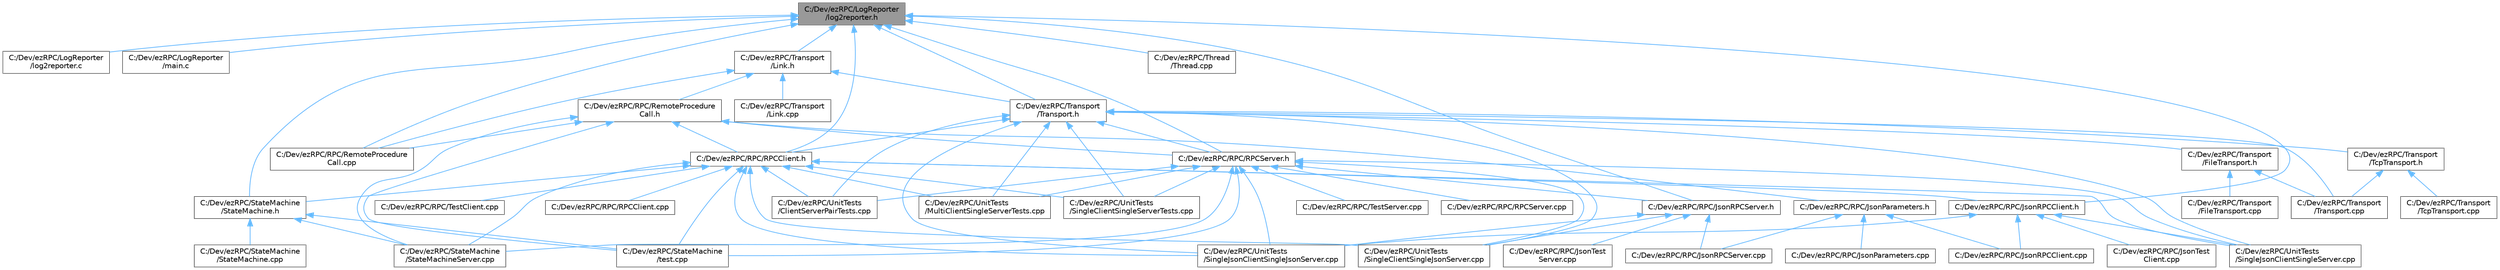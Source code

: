 digraph "C:/Dev/ezRPC/LogReporter/log2reporter.h"
{
 // LATEX_PDF_SIZE
  bgcolor="transparent";
  edge [fontname=Helvetica,fontsize=10,labelfontname=Helvetica,labelfontsize=10];
  node [fontname=Helvetica,fontsize=10,shape=box,height=0.2,width=0.4];
  Node1 [id="Node000001",label="C:/Dev/ezRPC/LogReporter\l/log2reporter.h",height=0.2,width=0.4,color="gray40", fillcolor="grey60", style="filled", fontcolor="black",tooltip=" "];
  Node1 -> Node2 [id="edge1_Node000001_Node000002",dir="back",color="steelblue1",style="solid",tooltip=" "];
  Node2 [id="Node000002",label="C:/Dev/ezRPC/LogReporter\l/log2reporter.c",height=0.2,width=0.4,color="grey40", fillcolor="white", style="filled",URL="$log2reporter_8c.html",tooltip="shared library used to communicate with log-reporter (LogReporter.jar)"];
  Node1 -> Node3 [id="edge2_Node000001_Node000003",dir="back",color="steelblue1",style="solid",tooltip=" "];
  Node3 [id="Node000003",label="C:/Dev/ezRPC/LogReporter\l/main.c",height=0.2,width=0.4,color="grey40", fillcolor="white", style="filled",URL="$main_8c.html",tooltip=" "];
  Node1 -> Node4 [id="edge3_Node000001_Node000004",dir="back",color="steelblue1",style="solid",tooltip=" "];
  Node4 [id="Node000004",label="C:/Dev/ezRPC/RPC/JsonRPCClient.h",height=0.2,width=0.4,color="grey40", fillcolor="white", style="filled",URL="$_json_r_p_c_client_8h.html",tooltip=" "];
  Node4 -> Node5 [id="edge4_Node000004_Node000005",dir="back",color="steelblue1",style="solid",tooltip=" "];
  Node5 [id="Node000005",label="C:/Dev/ezRPC/RPC/JsonRPCClient.cpp",height=0.2,width=0.4,color="grey40", fillcolor="white", style="filled",URL="$_json_r_p_c_client_8cpp.html",tooltip=" "];
  Node4 -> Node6 [id="edge5_Node000004_Node000006",dir="back",color="steelblue1",style="solid",tooltip=" "];
  Node6 [id="Node000006",label="C:/Dev/ezRPC/RPC/JsonTest\lClient.cpp",height=0.2,width=0.4,color="grey40", fillcolor="white", style="filled",URL="$_json_test_client_8cpp.html",tooltip=" "];
  Node4 -> Node7 [id="edge6_Node000004_Node000007",dir="back",color="steelblue1",style="solid",tooltip=" "];
  Node7 [id="Node000007",label="C:/Dev/ezRPC/UnitTests\l/SingleJsonClientSingleJsonServer.cpp",height=0.2,width=0.4,color="grey40", fillcolor="white", style="filled",URL="$_single_json_client_single_json_server_8cpp.html",tooltip=" "];
  Node4 -> Node8 [id="edge7_Node000004_Node000008",dir="back",color="steelblue1",style="solid",tooltip=" "];
  Node8 [id="Node000008",label="C:/Dev/ezRPC/UnitTests\l/SingleJsonClientSingleServer.cpp",height=0.2,width=0.4,color="grey40", fillcolor="white", style="filled",URL="$_single_json_client_single_server_8cpp.html",tooltip=" "];
  Node1 -> Node9 [id="edge8_Node000001_Node000009",dir="back",color="steelblue1",style="solid",tooltip=" "];
  Node9 [id="Node000009",label="C:/Dev/ezRPC/RPC/JsonRPCServer.h",height=0.2,width=0.4,color="grey40", fillcolor="white", style="filled",URL="$_json_r_p_c_server_8h.html",tooltip=" "];
  Node9 -> Node10 [id="edge9_Node000009_Node000010",dir="back",color="steelblue1",style="solid",tooltip=" "];
  Node10 [id="Node000010",label="C:/Dev/ezRPC/RPC/JsonRPCServer.cpp",height=0.2,width=0.4,color="grey40", fillcolor="white", style="filled",URL="$_json_r_p_c_server_8cpp.html",tooltip=" "];
  Node9 -> Node11 [id="edge10_Node000009_Node000011",dir="back",color="steelblue1",style="solid",tooltip=" "];
  Node11 [id="Node000011",label="C:/Dev/ezRPC/RPC/JsonTest\lServer.cpp",height=0.2,width=0.4,color="grey40", fillcolor="white", style="filled",URL="$_json_test_server_8cpp.html",tooltip=" "];
  Node9 -> Node12 [id="edge11_Node000009_Node000012",dir="back",color="steelblue1",style="solid",tooltip=" "];
  Node12 [id="Node000012",label="C:/Dev/ezRPC/UnitTests\l/SingleClientSingleJsonServer.cpp",height=0.2,width=0.4,color="grey40", fillcolor="white", style="filled",URL="$_single_client_single_json_server_8cpp.html",tooltip=" "];
  Node9 -> Node7 [id="edge12_Node000009_Node000007",dir="back",color="steelblue1",style="solid",tooltip=" "];
  Node1 -> Node13 [id="edge13_Node000001_Node000013",dir="back",color="steelblue1",style="solid",tooltip=" "];
  Node13 [id="Node000013",label="C:/Dev/ezRPC/RPC/RPCClient.h",height=0.2,width=0.4,color="grey40", fillcolor="white", style="filled",URL="$_r_p_c_client_8h.html",tooltip=" "];
  Node13 -> Node4 [id="edge14_Node000013_Node000004",dir="back",color="steelblue1",style="solid",tooltip=" "];
  Node13 -> Node14 [id="edge15_Node000013_Node000014",dir="back",color="steelblue1",style="solid",tooltip=" "];
  Node14 [id="Node000014",label="C:/Dev/ezRPC/RPC/RPCClient.cpp",height=0.2,width=0.4,color="grey40", fillcolor="white", style="filled",URL="$_r_p_c_client_8cpp.html",tooltip=" "];
  Node13 -> Node15 [id="edge16_Node000013_Node000015",dir="back",color="steelblue1",style="solid",tooltip=" "];
  Node15 [id="Node000015",label="C:/Dev/ezRPC/RPC/TestClient.cpp",height=0.2,width=0.4,color="grey40", fillcolor="white", style="filled",URL="$_test_client_8cpp.html",tooltip=" "];
  Node13 -> Node16 [id="edge17_Node000013_Node000016",dir="back",color="steelblue1",style="solid",tooltip=" "];
  Node16 [id="Node000016",label="C:/Dev/ezRPC/StateMachine\l/StateMachine.h",height=0.2,width=0.4,color="grey40", fillcolor="white", style="filled",URL="$_state_machine_8h.html",tooltip=" "];
  Node16 -> Node17 [id="edge18_Node000016_Node000017",dir="back",color="steelblue1",style="solid",tooltip=" "];
  Node17 [id="Node000017",label="C:/Dev/ezRPC/StateMachine\l/StateMachine.cpp",height=0.2,width=0.4,color="grey40", fillcolor="white", style="filled",URL="$_state_machine_8cpp.html",tooltip=" "];
  Node16 -> Node18 [id="edge19_Node000016_Node000018",dir="back",color="steelblue1",style="solid",tooltip=" "];
  Node18 [id="Node000018",label="C:/Dev/ezRPC/StateMachine\l/StateMachineServer.cpp",height=0.2,width=0.4,color="grey40", fillcolor="white", style="filled",URL="$_state_machine_server_8cpp.html",tooltip=" "];
  Node16 -> Node19 [id="edge20_Node000016_Node000019",dir="back",color="steelblue1",style="solid",tooltip=" "];
  Node19 [id="Node000019",label="C:/Dev/ezRPC/StateMachine\l/test.cpp",height=0.2,width=0.4,color="grey40", fillcolor="white", style="filled",URL="$test_8cpp.html",tooltip=" "];
  Node13 -> Node18 [id="edge21_Node000013_Node000018",dir="back",color="steelblue1",style="solid",tooltip=" "];
  Node13 -> Node19 [id="edge22_Node000013_Node000019",dir="back",color="steelblue1",style="solid",tooltip=" "];
  Node13 -> Node20 [id="edge23_Node000013_Node000020",dir="back",color="steelblue1",style="solid",tooltip=" "];
  Node20 [id="Node000020",label="C:/Dev/ezRPC/UnitTests\l/ClientServerPairTests.cpp",height=0.2,width=0.4,color="grey40", fillcolor="white", style="filled",URL="$_client_server_pair_tests_8cpp.html",tooltip=" "];
  Node13 -> Node21 [id="edge24_Node000013_Node000021",dir="back",color="steelblue1",style="solid",tooltip=" "];
  Node21 [id="Node000021",label="C:/Dev/ezRPC/UnitTests\l/MultiClientSingleServerTests.cpp",height=0.2,width=0.4,color="grey40", fillcolor="white", style="filled",URL="$_multi_client_single_server_tests_8cpp.html",tooltip=" "];
  Node13 -> Node12 [id="edge25_Node000013_Node000012",dir="back",color="steelblue1",style="solid",tooltip=" "];
  Node13 -> Node22 [id="edge26_Node000013_Node000022",dir="back",color="steelblue1",style="solid",tooltip=" "];
  Node22 [id="Node000022",label="C:/Dev/ezRPC/UnitTests\l/SingleClientSingleServerTests.cpp",height=0.2,width=0.4,color="grey40", fillcolor="white", style="filled",URL="$_single_client_single_server_tests_8cpp.html",tooltip=" "];
  Node13 -> Node7 [id="edge27_Node000013_Node000007",dir="back",color="steelblue1",style="solid",tooltip=" "];
  Node13 -> Node8 [id="edge28_Node000013_Node000008",dir="back",color="steelblue1",style="solid",tooltip=" "];
  Node1 -> Node23 [id="edge29_Node000001_Node000023",dir="back",color="steelblue1",style="solid",tooltip=" "];
  Node23 [id="Node000023",label="C:/Dev/ezRPC/RPC/RPCServer.h",height=0.2,width=0.4,color="grey40", fillcolor="white", style="filled",URL="$_r_p_c_server_8h.html",tooltip=" "];
  Node23 -> Node9 [id="edge30_Node000023_Node000009",dir="back",color="steelblue1",style="solid",tooltip=" "];
  Node23 -> Node24 [id="edge31_Node000023_Node000024",dir="back",color="steelblue1",style="solid",tooltip=" "];
  Node24 [id="Node000024",label="C:/Dev/ezRPC/RPC/RPCServer.cpp",height=0.2,width=0.4,color="grey40", fillcolor="white", style="filled",URL="$_r_p_c_server_8cpp.html",tooltip=" "];
  Node23 -> Node25 [id="edge32_Node000023_Node000025",dir="back",color="steelblue1",style="solid",tooltip=" "];
  Node25 [id="Node000025",label="C:/Dev/ezRPC/RPC/TestServer.cpp",height=0.2,width=0.4,color="grey40", fillcolor="white", style="filled",URL="$_test_server_8cpp.html",tooltip=" "];
  Node23 -> Node18 [id="edge33_Node000023_Node000018",dir="back",color="steelblue1",style="solid",tooltip=" "];
  Node23 -> Node19 [id="edge34_Node000023_Node000019",dir="back",color="steelblue1",style="solid",tooltip=" "];
  Node23 -> Node20 [id="edge35_Node000023_Node000020",dir="back",color="steelblue1",style="solid",tooltip=" "];
  Node23 -> Node21 [id="edge36_Node000023_Node000021",dir="back",color="steelblue1",style="solid",tooltip=" "];
  Node23 -> Node12 [id="edge37_Node000023_Node000012",dir="back",color="steelblue1",style="solid",tooltip=" "];
  Node23 -> Node22 [id="edge38_Node000023_Node000022",dir="back",color="steelblue1",style="solid",tooltip=" "];
  Node23 -> Node7 [id="edge39_Node000023_Node000007",dir="back",color="steelblue1",style="solid",tooltip=" "];
  Node23 -> Node8 [id="edge40_Node000023_Node000008",dir="back",color="steelblue1",style="solid",tooltip=" "];
  Node1 -> Node26 [id="edge41_Node000001_Node000026",dir="back",color="steelblue1",style="solid",tooltip=" "];
  Node26 [id="Node000026",label="C:/Dev/ezRPC/RPC/RemoteProcedure\lCall.cpp",height=0.2,width=0.4,color="grey40", fillcolor="white", style="filled",URL="$_remote_procedure_call_8cpp.html",tooltip=" "];
  Node1 -> Node16 [id="edge42_Node000001_Node000016",dir="back",color="steelblue1",style="solid",tooltip=" "];
  Node1 -> Node27 [id="edge43_Node000001_Node000027",dir="back",color="steelblue1",style="solid",tooltip=" "];
  Node27 [id="Node000027",label="C:/Dev/ezRPC/Thread\l/Thread.cpp",height=0.2,width=0.4,color="grey40", fillcolor="white", style="filled",URL="$_thread_8cpp.html",tooltip=" "];
  Node1 -> Node28 [id="edge44_Node000001_Node000028",dir="back",color="steelblue1",style="solid",tooltip=" "];
  Node28 [id="Node000028",label="C:/Dev/ezRPC/Transport\l/Link.h",height=0.2,width=0.4,color="grey40", fillcolor="white", style="filled",URL="$_link_8h.html",tooltip=" "];
  Node28 -> Node26 [id="edge45_Node000028_Node000026",dir="back",color="steelblue1",style="solid",tooltip=" "];
  Node28 -> Node29 [id="edge46_Node000028_Node000029",dir="back",color="steelblue1",style="solid",tooltip=" "];
  Node29 [id="Node000029",label="C:/Dev/ezRPC/RPC/RemoteProcedure\lCall.h",height=0.2,width=0.4,color="grey40", fillcolor="white", style="filled",URL="$_remote_procedure_call_8h.html",tooltip=" "];
  Node29 -> Node30 [id="edge47_Node000029_Node000030",dir="back",color="steelblue1",style="solid",tooltip=" "];
  Node30 [id="Node000030",label="C:/Dev/ezRPC/RPC/JsonParameters.h",height=0.2,width=0.4,color="grey40", fillcolor="white", style="filled",URL="$_json_parameters_8h.html",tooltip=" "];
  Node30 -> Node31 [id="edge48_Node000030_Node000031",dir="back",color="steelblue1",style="solid",tooltip=" "];
  Node31 [id="Node000031",label="C:/Dev/ezRPC/RPC/JsonParameters.cpp",height=0.2,width=0.4,color="grey40", fillcolor="white", style="filled",URL="$_json_parameters_8cpp.html",tooltip=" "];
  Node30 -> Node5 [id="edge49_Node000030_Node000005",dir="back",color="steelblue1",style="solid",tooltip=" "];
  Node30 -> Node10 [id="edge50_Node000030_Node000010",dir="back",color="steelblue1",style="solid",tooltip=" "];
  Node29 -> Node13 [id="edge51_Node000029_Node000013",dir="back",color="steelblue1",style="solid",tooltip=" "];
  Node29 -> Node23 [id="edge52_Node000029_Node000023",dir="back",color="steelblue1",style="solid",tooltip=" "];
  Node29 -> Node26 [id="edge53_Node000029_Node000026",dir="back",color="steelblue1",style="solid",tooltip=" "];
  Node29 -> Node18 [id="edge54_Node000029_Node000018",dir="back",color="steelblue1",style="solid",tooltip=" "];
  Node29 -> Node19 [id="edge55_Node000029_Node000019",dir="back",color="steelblue1",style="solid",tooltip=" "];
  Node28 -> Node32 [id="edge56_Node000028_Node000032",dir="back",color="steelblue1",style="solid",tooltip=" "];
  Node32 [id="Node000032",label="C:/Dev/ezRPC/Transport\l/Link.cpp",height=0.2,width=0.4,color="grey40", fillcolor="white", style="filled",URL="$_link_8cpp.html",tooltip=" "];
  Node28 -> Node33 [id="edge57_Node000028_Node000033",dir="back",color="steelblue1",style="solid",tooltip=" "];
  Node33 [id="Node000033",label="C:/Dev/ezRPC/Transport\l/Transport.h",height=0.2,width=0.4,color="grey40", fillcolor="white", style="filled",URL="$_transport_8h.html",tooltip=" "];
  Node33 -> Node13 [id="edge58_Node000033_Node000013",dir="back",color="steelblue1",style="solid",tooltip=" "];
  Node33 -> Node23 [id="edge59_Node000033_Node000023",dir="back",color="steelblue1",style="solid",tooltip=" "];
  Node33 -> Node34 [id="edge60_Node000033_Node000034",dir="back",color="steelblue1",style="solid",tooltip=" "];
  Node34 [id="Node000034",label="C:/Dev/ezRPC/Transport\l/FileTransport.h",height=0.2,width=0.4,color="grey40", fillcolor="white", style="filled",URL="$_file_transport_8h.html",tooltip=" "];
  Node34 -> Node35 [id="edge61_Node000034_Node000035",dir="back",color="steelblue1",style="solid",tooltip=" "];
  Node35 [id="Node000035",label="C:/Dev/ezRPC/Transport\l/FileTransport.cpp",height=0.2,width=0.4,color="grey40", fillcolor="white", style="filled",URL="$_file_transport_8cpp.html",tooltip=" "];
  Node34 -> Node36 [id="edge62_Node000034_Node000036",dir="back",color="steelblue1",style="solid",tooltip=" "];
  Node36 [id="Node000036",label="C:/Dev/ezRPC/Transport\l/Transport.cpp",height=0.2,width=0.4,color="grey40", fillcolor="white", style="filled",URL="$_transport_8cpp.html",tooltip=" "];
  Node33 -> Node37 [id="edge63_Node000033_Node000037",dir="back",color="steelblue1",style="solid",tooltip=" "];
  Node37 [id="Node000037",label="C:/Dev/ezRPC/Transport\l/TcpTransport.h",height=0.2,width=0.4,color="grey40", fillcolor="white", style="filled",URL="$_tcp_transport_8h.html",tooltip=" "];
  Node37 -> Node38 [id="edge64_Node000037_Node000038",dir="back",color="steelblue1",style="solid",tooltip=" "];
  Node38 [id="Node000038",label="C:/Dev/ezRPC/Transport\l/TcpTransport.cpp",height=0.2,width=0.4,color="grey40", fillcolor="white", style="filled",URL="$_tcp_transport_8cpp.html",tooltip=" "];
  Node37 -> Node36 [id="edge65_Node000037_Node000036",dir="back",color="steelblue1",style="solid",tooltip=" "];
  Node33 -> Node36 [id="edge66_Node000033_Node000036",dir="back",color="steelblue1",style="solid",tooltip=" "];
  Node33 -> Node20 [id="edge67_Node000033_Node000020",dir="back",color="steelblue1",style="solid",tooltip=" "];
  Node33 -> Node21 [id="edge68_Node000033_Node000021",dir="back",color="steelblue1",style="solid",tooltip=" "];
  Node33 -> Node12 [id="edge69_Node000033_Node000012",dir="back",color="steelblue1",style="solid",tooltip=" "];
  Node33 -> Node22 [id="edge70_Node000033_Node000022",dir="back",color="steelblue1",style="solid",tooltip=" "];
  Node33 -> Node7 [id="edge71_Node000033_Node000007",dir="back",color="steelblue1",style="solid",tooltip=" "];
  Node33 -> Node8 [id="edge72_Node000033_Node000008",dir="back",color="steelblue1",style="solid",tooltip=" "];
  Node1 -> Node33 [id="edge73_Node000001_Node000033",dir="back",color="steelblue1",style="solid",tooltip=" "];
}
